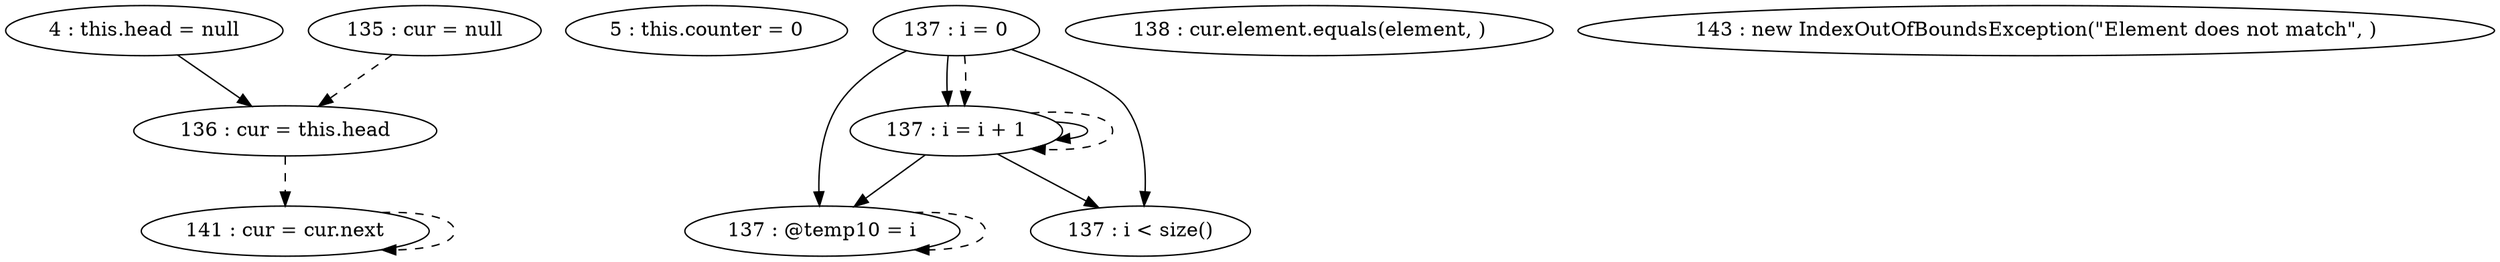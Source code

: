 digraph G {
"4 : this.head = null"
"4 : this.head = null" -> "136 : cur = this.head"
"5 : this.counter = 0"
"135 : cur = null"
"135 : cur = null" -> "136 : cur = this.head" [style=dashed]
"136 : cur = this.head"
"136 : cur = this.head" -> "141 : cur = cur.next" [style=dashed]
"137 : i = 0"
"137 : i = 0" -> "137 : i = i + 1"
"137 : i = 0" -> "137 : @temp10 = i"
"137 : i = 0" -> "137 : i < size()"
"137 : i = 0" -> "137 : i = i + 1" [style=dashed]
"137 : i < size()"
"138 : cur.element.equals(element, )"
"143 : new IndexOutOfBoundsException(\"Element does not match\", )"
"141 : cur = cur.next"
"141 : cur = cur.next" -> "141 : cur = cur.next" [style=dashed]
"137 : @temp10 = i"
"137 : @temp10 = i" -> "137 : @temp10 = i" [style=dashed]
"137 : i = i + 1"
"137 : i = i + 1" -> "137 : i = i + 1"
"137 : i = i + 1" -> "137 : @temp10 = i"
"137 : i = i + 1" -> "137 : i < size()"
"137 : i = i + 1" -> "137 : i = i + 1" [style=dashed]
}